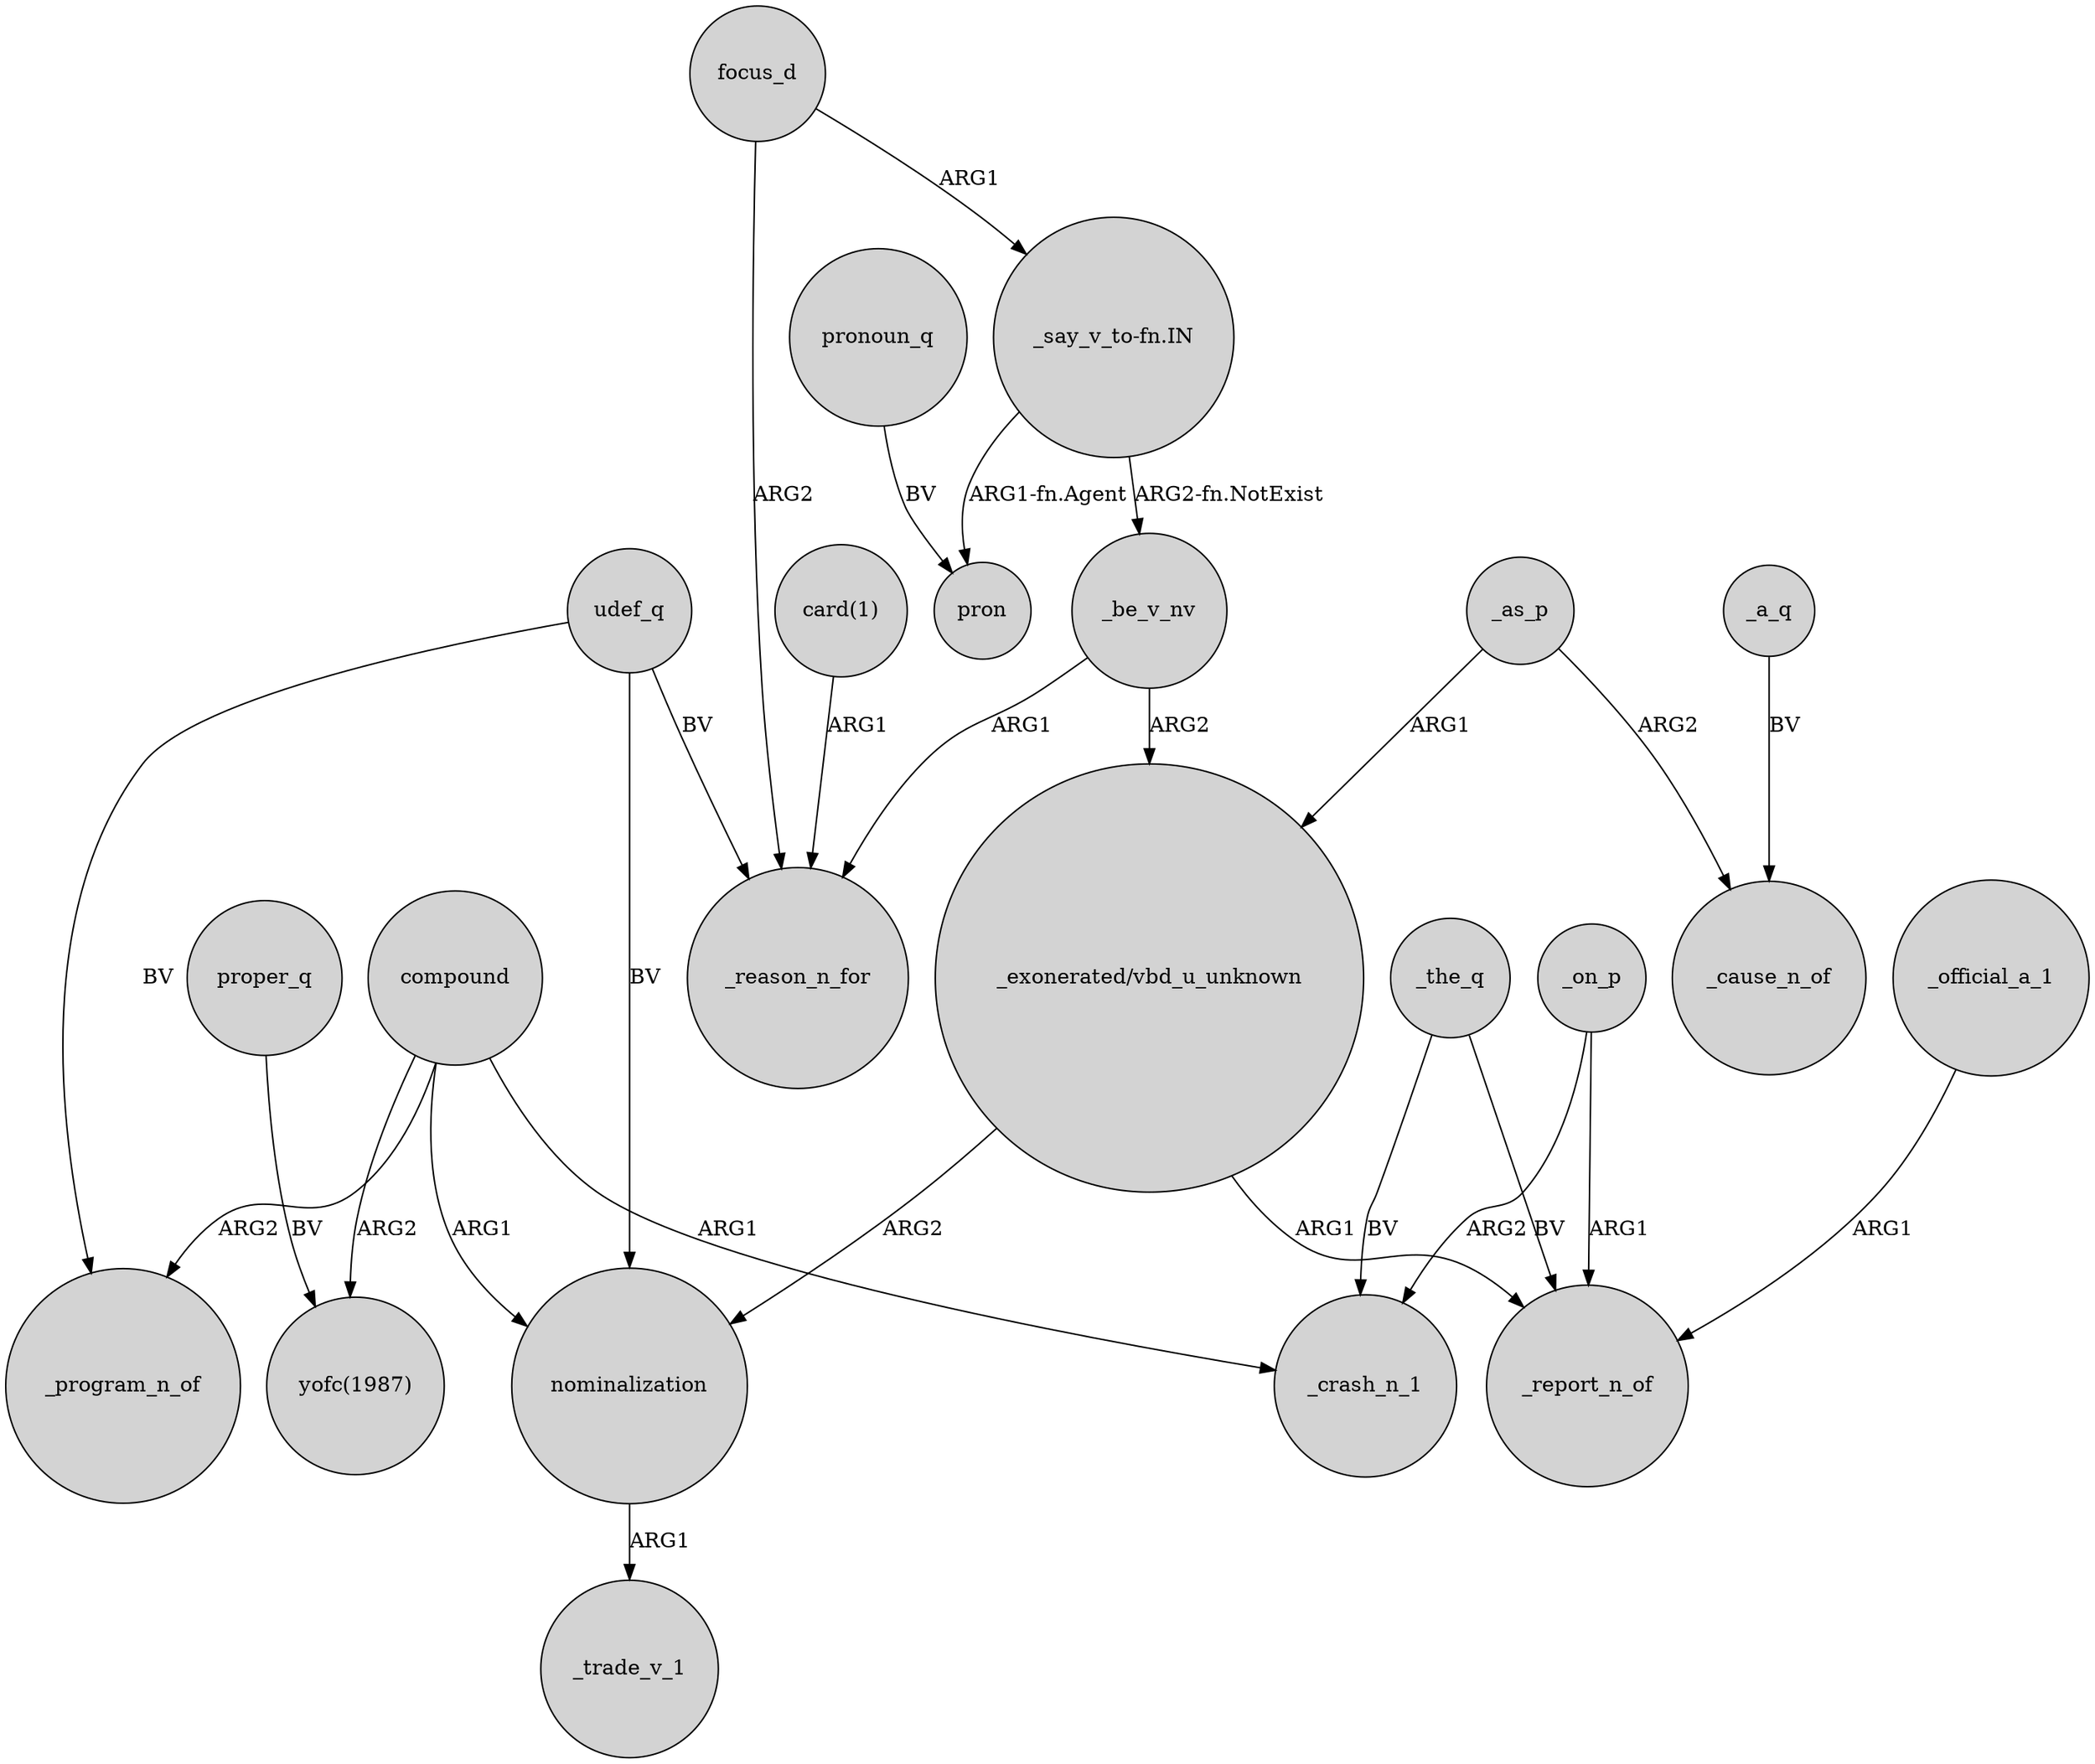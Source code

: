 digraph {
	node [shape=circle style=filled]
	compound -> _program_n_of [label=ARG2]
	"card(1)" -> _reason_n_for [label=ARG1]
	udef_q -> _reason_n_for [label=BV]
	_as_p -> _cause_n_of [label=ARG2]
	focus_d -> _reason_n_for [label=ARG2]
	compound -> _crash_n_1 [label=ARG1]
	udef_q -> _program_n_of [label=BV]
	_official_a_1 -> _report_n_of [label=ARG1]
	_on_p -> _crash_n_1 [label=ARG2]
	_be_v_nv -> _reason_n_for [label=ARG1]
	nominalization -> _trade_v_1 [label=ARG1]
	"_exonerated/vbd_u_unknown" -> nominalization [label=ARG2]
	pronoun_q -> pron [label=BV]
	_be_v_nv -> "_exonerated/vbd_u_unknown" [label=ARG2]
	_the_q -> _report_n_of [label=BV]
	"_say_v_to-fn.IN" -> _be_v_nv [label="ARG2-fn.NotExist"]
	compound -> "yofc(1987)" [label=ARG2]
	_on_p -> _report_n_of [label=ARG1]
	udef_q -> nominalization [label=BV]
	proper_q -> "yofc(1987)" [label=BV]
	"_say_v_to-fn.IN" -> pron [label="ARG1-fn.Agent"]
	_a_q -> _cause_n_of [label=BV]
	_as_p -> "_exonerated/vbd_u_unknown" [label=ARG1]
	_the_q -> _crash_n_1 [label=BV]
	compound -> nominalization [label=ARG1]
	"_exonerated/vbd_u_unknown" -> _report_n_of [label=ARG1]
	focus_d -> "_say_v_to-fn.IN" [label=ARG1]
}
